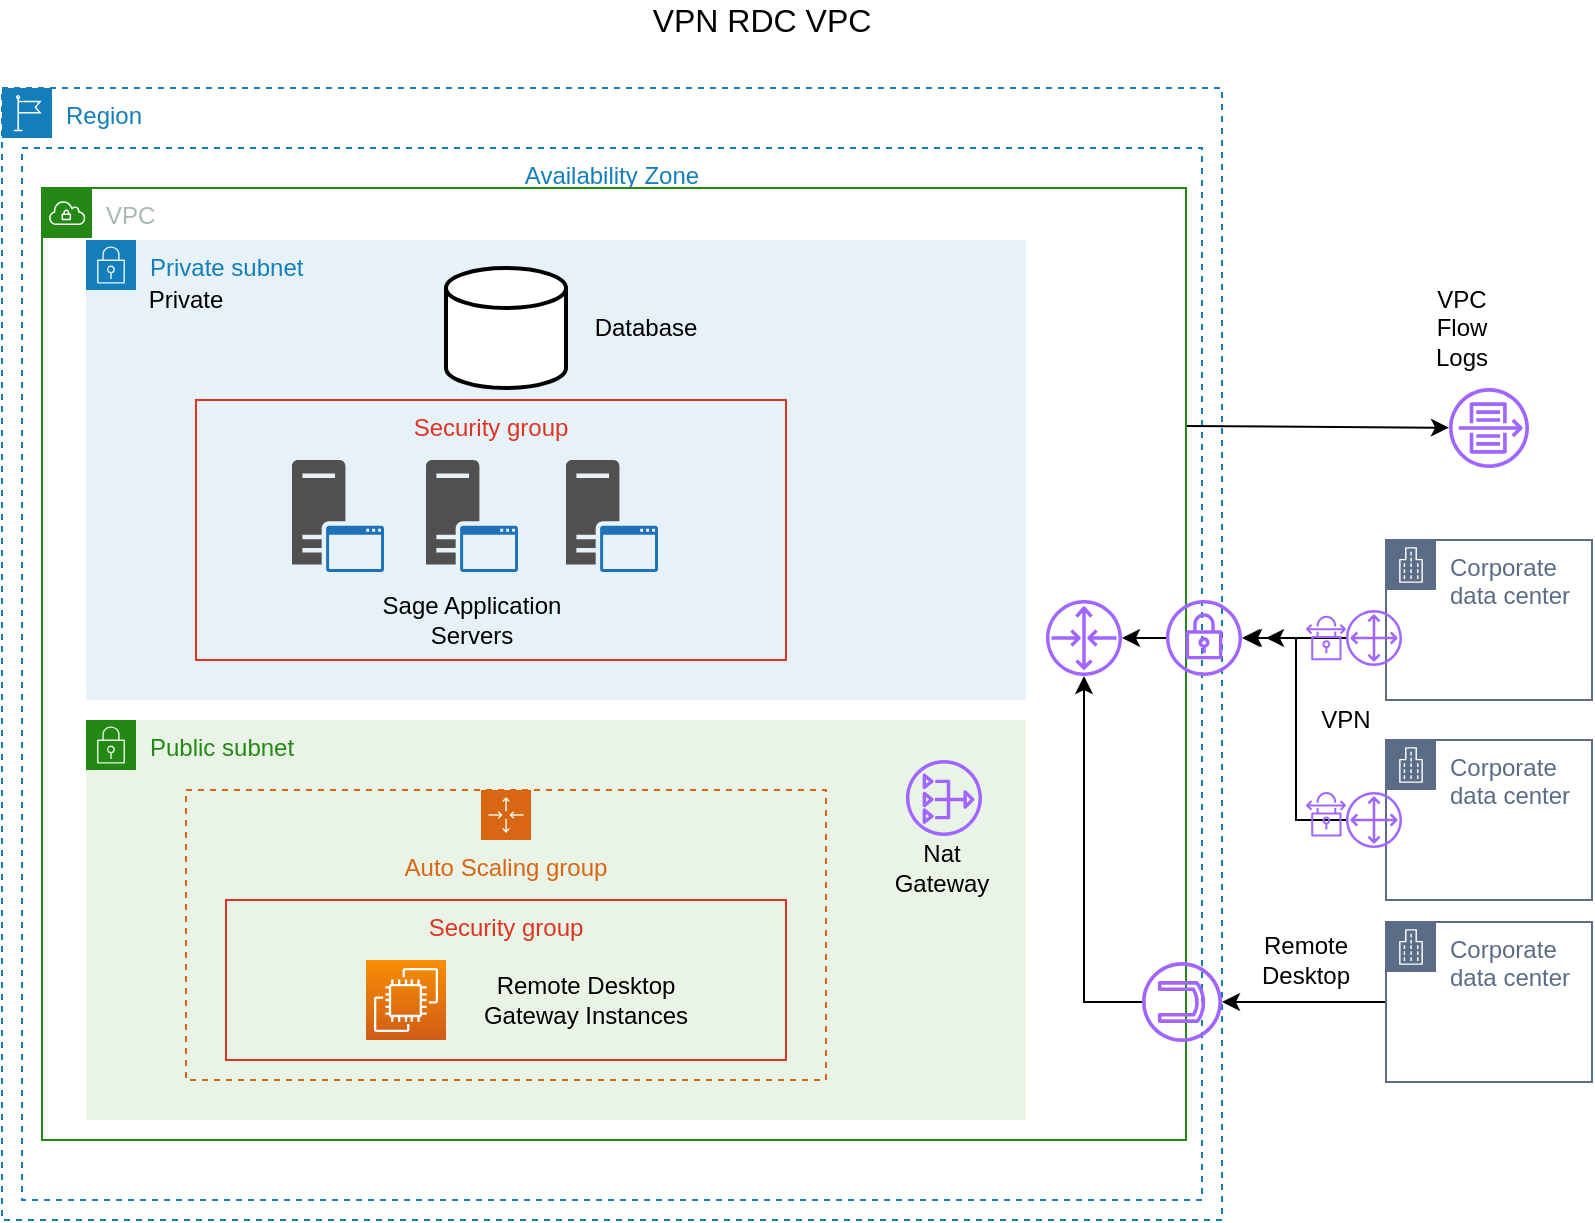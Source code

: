 <mxfile version="15.3.2" type="github">
  <diagram id="Ng4vTh4RIxkkyutnl7do" name="Page-1">
    <mxGraphModel dx="1629" dy="903" grid="1" gridSize="10" guides="1" tooltips="1" connect="1" arrows="1" fold="1" page="1" pageScale="1" pageWidth="850" pageHeight="1100" math="0" shadow="0">
      <root>
        <mxCell id="0" />
        <mxCell id="1" parent="0" />
        <mxCell id="VLrqjqYAiCNGpX6sq8kv-4" value="Private subnet" style="points=[[0,0],[0.25,0],[0.5,0],[0.75,0],[1,0],[1,0.25],[1,0.5],[1,0.75],[1,1],[0.75,1],[0.5,1],[0.25,1],[0,1],[0,0.75],[0,0.5],[0,0.25]];outlineConnect=0;gradientColor=none;html=1;whiteSpace=wrap;fontSize=12;fontStyle=0;shape=mxgraph.aws4.group;grIcon=mxgraph.aws4.group_security_group;grStroke=0;strokeColor=#147EBA;fillColor=#E6F2F8;verticalAlign=top;align=left;spacingLeft=30;fontColor=#147EBA;dashed=0;" vertex="1" parent="1">
          <mxGeometry x="80" y="140" width="470" height="230" as="geometry" />
        </mxCell>
        <mxCell id="3DtsWVznEwY_HvSgMNmU-1" value="Region" style="points=[[0,0],[0.25,0],[0.5,0],[0.75,0],[1,0],[1,0.25],[1,0.5],[1,0.75],[1,1],[0.75,1],[0.5,1],[0.25,1],[0,1],[0,0.75],[0,0.5],[0,0.25]];outlineConnect=0;gradientColor=none;html=1;whiteSpace=wrap;fontSize=12;fontStyle=0;shape=mxgraph.aws4.group;grIcon=mxgraph.aws4.group_region;strokeColor=#147EBA;fillColor=none;verticalAlign=top;align=left;spacingLeft=30;fontColor=#147EBA;dashed=1;" parent="1" vertex="1">
          <mxGeometry x="38" y="64" width="610" height="566" as="geometry" />
        </mxCell>
        <mxCell id="3DtsWVznEwY_HvSgMNmU-7" value="Availability Zone" style="fillColor=none;strokeColor=#147EBA;dashed=1;verticalAlign=top;fontStyle=0;fontColor=#147EBA;" parent="1" vertex="1">
          <mxGeometry x="48" y="94" width="590" height="526" as="geometry" />
        </mxCell>
        <mxCell id="3DtsWVznEwY_HvSgMNmU-8" style="edgeStyle=none;rounded=0;orthogonalLoop=1;jettySize=auto;html=1;exitX=1;exitY=0.25;exitDx=0;exitDy=0;shadow=0;" parent="1" source="3DtsWVznEwY_HvSgMNmU-9" target="3DtsWVznEwY_HvSgMNmU-45" edge="1">
          <mxGeometry relative="1" as="geometry">
            <Array as="points" />
          </mxGeometry>
        </mxCell>
        <mxCell id="3DtsWVznEwY_HvSgMNmU-9" value="VPC" style="points=[[0,0],[0.25,0],[0.5,0],[0.75,0],[1,0],[1,0.25],[1,0.5],[1,0.75],[1,1],[0.75,1],[0.5,1],[0.25,1],[0,1],[0,0.75],[0,0.5],[0,0.25]];outlineConnect=0;gradientColor=none;html=1;whiteSpace=wrap;fontSize=12;fontStyle=0;shape=mxgraph.aws4.group;grIcon=mxgraph.aws4.group_vpc;strokeColor=#248814;fillColor=none;verticalAlign=top;align=left;spacingLeft=30;fontColor=#AAB7B8;dashed=0;" parent="1" vertex="1">
          <mxGeometry x="58" y="114" width="572" height="476" as="geometry" />
        </mxCell>
        <mxCell id="3DtsWVznEwY_HvSgMNmU-16" style="edgeStyle=none;rounded=0;orthogonalLoop=1;jettySize=auto;html=1;entryX=0;entryY=0.5;entryDx=0;entryDy=0;entryPerimeter=0;shadow=0;" parent="1" edge="1">
          <mxGeometry relative="1" as="geometry">
            <mxPoint x="718" y="303" as="sourcePoint" />
            <mxPoint x="718" y="303" as="targetPoint" />
          </mxGeometry>
        </mxCell>
        <mxCell id="3DtsWVznEwY_HvSgMNmU-19" value="Private" style="text;html=1;strokeColor=none;fillColor=none;align=center;verticalAlign=middle;whiteSpace=wrap;rounded=0;" parent="1" vertex="1">
          <mxGeometry x="100" y="160" width="60" height="20" as="geometry" />
        </mxCell>
        <mxCell id="3DtsWVznEwY_HvSgMNmU-45" value="" style="sketch=0;outlineConnect=0;fontColor=#232F3E;gradientColor=none;fillColor=#A166FF;strokeColor=none;dashed=0;verticalLabelPosition=bottom;verticalAlign=top;align=center;html=1;fontSize=12;fontStyle=0;aspect=fixed;pointerEvents=1;shape=mxgraph.aws4.flow_logs;" parent="1" vertex="1">
          <mxGeometry x="761.5" y="214" width="40" height="40" as="geometry" />
        </mxCell>
        <mxCell id="3DtsWVznEwY_HvSgMNmU-46" value="VPC Flow Logs" style="text;html=1;strokeColor=none;fillColor=none;align=center;verticalAlign=middle;whiteSpace=wrap;rounded=0;" parent="1" vertex="1">
          <mxGeometry x="748" y="174" width="40" height="20" as="geometry" />
        </mxCell>
        <mxCell id="3DtsWVznEwY_HvSgMNmU-47" value="&lt;font style=&quot;font-size: 16px&quot;&gt;VPN RDC VPC&lt;/font&gt;" style="text;html=1;strokeColor=none;fillColor=none;align=center;verticalAlign=middle;whiteSpace=wrap;rounded=0;" parent="1" vertex="1">
          <mxGeometry x="348" y="20" width="140" height="20" as="geometry" />
        </mxCell>
        <mxCell id="3DtsWVznEwY_HvSgMNmU-48" value="Corporate data center" style="points=[[0,0],[0.25,0],[0.5,0],[0.75,0],[1,0],[1,0.25],[1,0.5],[1,0.75],[1,1],[0.75,1],[0.5,1],[0.25,1],[0,1],[0,0.75],[0,0.5],[0,0.25]];outlineConnect=0;gradientColor=none;html=1;whiteSpace=wrap;fontSize=12;fontStyle=0;shape=mxgraph.aws4.group;grIcon=mxgraph.aws4.group_corporate_data_center;strokeColor=#5A6C86;fillColor=none;verticalAlign=top;align=left;spacingLeft=30;fontColor=#5A6C86;dashed=0;" parent="1" vertex="1">
          <mxGeometry x="730" y="290" width="103" height="80" as="geometry" />
        </mxCell>
        <mxCell id="3DtsWVznEwY_HvSgMNmU-49" value="Corporate data center" style="points=[[0,0],[0.25,0],[0.5,0],[0.75,0],[1,0],[1,0.25],[1,0.5],[1,0.75],[1,1],[0.75,1],[0.5,1],[0.25,1],[0,1],[0,0.75],[0,0.5],[0,0.25]];outlineConnect=0;gradientColor=none;html=1;whiteSpace=wrap;fontSize=12;fontStyle=0;shape=mxgraph.aws4.group;grIcon=mxgraph.aws4.group_corporate_data_center;strokeColor=#5A6C86;fillColor=none;verticalAlign=top;align=left;spacingLeft=30;fontColor=#5A6C86;dashed=0;" parent="1" vertex="1">
          <mxGeometry x="730" y="390" width="103" height="80" as="geometry" />
        </mxCell>
        <mxCell id="3DtsWVznEwY_HvSgMNmU-58" style="edgeStyle=orthogonalEdgeStyle;rounded=0;orthogonalLoop=1;jettySize=auto;html=1;" parent="1" source="3DtsWVznEwY_HvSgMNmU-51" edge="1">
          <mxGeometry relative="1" as="geometry">
            <mxPoint x="670" y="339" as="targetPoint" />
          </mxGeometry>
        </mxCell>
        <mxCell id="3DtsWVznEwY_HvSgMNmU-61" value="" style="edgeStyle=orthogonalEdgeStyle;rounded=0;orthogonalLoop=1;jettySize=auto;html=1;" parent="1" source="3DtsWVznEwY_HvSgMNmU-51" target="3DtsWVznEwY_HvSgMNmU-59" edge="1">
          <mxGeometry relative="1" as="geometry" />
        </mxCell>
        <mxCell id="3DtsWVznEwY_HvSgMNmU-51" value="" style="sketch=0;outlineConnect=0;fontColor=#232F3E;gradientColor=none;fillColor=#A166FF;strokeColor=none;dashed=0;verticalLabelPosition=bottom;verticalAlign=top;align=center;html=1;fontSize=12;fontStyle=0;aspect=fixed;pointerEvents=1;shape=mxgraph.aws4.customer_gateway;" parent="1" vertex="1">
          <mxGeometry x="710" y="325" width="28" height="28" as="geometry" />
        </mxCell>
        <mxCell id="3DtsWVznEwY_HvSgMNmU-55" style="edgeStyle=orthogonalEdgeStyle;rounded=0;orthogonalLoop=1;jettySize=auto;html=1;entryX=1;entryY=0.5;entryDx=0;entryDy=0;entryPerimeter=0;" parent="1" source="3DtsWVznEwY_HvSgMNmU-52" edge="1">
          <mxGeometry relative="1" as="geometry">
            <mxPoint x="659" y="339" as="targetPoint" />
            <Array as="points">
              <mxPoint x="685" y="430" />
              <mxPoint x="685" y="339" />
            </Array>
          </mxGeometry>
        </mxCell>
        <mxCell id="3DtsWVznEwY_HvSgMNmU-52" value="" style="sketch=0;outlineConnect=0;fontColor=#232F3E;gradientColor=none;fillColor=#A166FF;strokeColor=none;dashed=0;verticalLabelPosition=bottom;verticalAlign=top;align=center;html=1;fontSize=12;fontStyle=0;aspect=fixed;pointerEvents=1;shape=mxgraph.aws4.customer_gateway;" parent="1" vertex="1">
          <mxGeometry x="710" y="416" width="28" height="28" as="geometry" />
        </mxCell>
        <mxCell id="3DtsWVznEwY_HvSgMNmU-74" style="edgeStyle=orthogonalEdgeStyle;rounded=0;orthogonalLoop=1;jettySize=auto;html=1;" parent="1" source="3DtsWVznEwY_HvSgMNmU-59" target="3DtsWVznEwY_HvSgMNmU-73" edge="1">
          <mxGeometry relative="1" as="geometry" />
        </mxCell>
        <mxCell id="3DtsWVznEwY_HvSgMNmU-59" value="" style="sketch=0;outlineConnect=0;fontColor=#232F3E;gradientColor=none;fillColor=#A166FF;strokeColor=none;dashed=0;verticalLabelPosition=bottom;verticalAlign=top;align=center;html=1;fontSize=12;fontStyle=0;aspect=fixed;pointerEvents=1;shape=mxgraph.aws4.vpn_gateway;" parent="1" vertex="1">
          <mxGeometry x="620" y="320" width="38" height="38" as="geometry" />
        </mxCell>
        <mxCell id="3DtsWVznEwY_HvSgMNmU-60" value="" style="sketch=0;outlineConnect=0;fontColor=#232F3E;gradientColor=none;fillColor=#A166FF;strokeColor=none;dashed=0;verticalLabelPosition=bottom;verticalAlign=top;align=center;html=1;fontSize=12;fontStyle=0;aspect=fixed;pointerEvents=1;shape=mxgraph.aws4.vpn_connection;" parent="1" vertex="1">
          <mxGeometry x="690" y="327.85" width="20" height="22.29" as="geometry" />
        </mxCell>
        <mxCell id="3DtsWVznEwY_HvSgMNmU-62" value="" style="sketch=0;outlineConnect=0;fontColor=#232F3E;gradientColor=none;fillColor=#A166FF;strokeColor=none;dashed=0;verticalLabelPosition=bottom;verticalAlign=top;align=center;html=1;fontSize=12;fontStyle=0;aspect=fixed;pointerEvents=1;shape=mxgraph.aws4.vpn_connection;" parent="1" vertex="1">
          <mxGeometry x="690" y="416" width="20" height="22.29" as="geometry" />
        </mxCell>
        <mxCell id="3DtsWVznEwY_HvSgMNmU-64" value="" style="sketch=0;pointerEvents=1;shadow=0;dashed=0;html=1;strokeColor=none;fillColor=#505050;labelPosition=center;verticalLabelPosition=bottom;verticalAlign=top;outlineConnect=0;align=center;shape=mxgraph.office.servers.application_server_blue;" parent="1" vertex="1">
          <mxGeometry x="183" y="250" width="46" height="56" as="geometry" />
        </mxCell>
        <mxCell id="3DtsWVznEwY_HvSgMNmU-65" value="" style="sketch=0;pointerEvents=1;shadow=0;dashed=0;html=1;strokeColor=none;fillColor=#505050;labelPosition=center;verticalLabelPosition=bottom;verticalAlign=top;outlineConnect=0;align=center;shape=mxgraph.office.servers.application_server_blue;" parent="1" vertex="1">
          <mxGeometry x="250" y="250" width="46" height="56" as="geometry" />
        </mxCell>
        <mxCell id="3DtsWVznEwY_HvSgMNmU-66" value="" style="sketch=0;pointerEvents=1;shadow=0;dashed=0;html=1;strokeColor=none;fillColor=#505050;labelPosition=center;verticalLabelPosition=bottom;verticalAlign=top;outlineConnect=0;align=center;shape=mxgraph.office.servers.application_server_blue;" parent="1" vertex="1">
          <mxGeometry x="320" y="250" width="46" height="56" as="geometry" />
        </mxCell>
        <mxCell id="3DtsWVznEwY_HvSgMNmU-67" value="Sage Application&lt;br&gt;Servers" style="text;html=1;strokeColor=none;fillColor=none;align=center;verticalAlign=middle;whiteSpace=wrap;rounded=0;" parent="1" vertex="1">
          <mxGeometry x="183" y="320" width="180" height="20" as="geometry" />
        </mxCell>
        <mxCell id="3DtsWVznEwY_HvSgMNmU-68" value="" style="strokeWidth=2;html=1;shape=mxgraph.flowchart.database;whiteSpace=wrap;" parent="1" vertex="1">
          <mxGeometry x="260" y="154" width="60" height="60" as="geometry" />
        </mxCell>
        <mxCell id="3DtsWVznEwY_HvSgMNmU-69" value="Database" style="text;html=1;strokeColor=none;fillColor=none;align=center;verticalAlign=middle;whiteSpace=wrap;rounded=0;" parent="1" vertex="1">
          <mxGeometry x="320" y="174" width="80" height="20" as="geometry" />
        </mxCell>
        <mxCell id="3DtsWVznEwY_HvSgMNmU-73" value="" style="sketch=0;outlineConnect=0;fontColor=#232F3E;gradientColor=none;fillColor=#A166FF;strokeColor=none;dashed=0;verticalLabelPosition=bottom;verticalAlign=top;align=center;html=1;fontSize=12;fontStyle=0;aspect=fixed;pointerEvents=1;shape=mxgraph.aws4.router;" parent="1" vertex="1">
          <mxGeometry x="560" y="320" width="38" height="38" as="geometry" />
        </mxCell>
        <mxCell id="VLrqjqYAiCNGpX6sq8kv-2" value="VPN" style="text;html=1;strokeColor=none;fillColor=none;align=center;verticalAlign=middle;whiteSpace=wrap;rounded=0;" vertex="1" parent="1">
          <mxGeometry x="690" y="370" width="40" height="20" as="geometry" />
        </mxCell>
        <mxCell id="VLrqjqYAiCNGpX6sq8kv-5" value="Security group" style="fillColor=none;strokeColor=#DD3522;verticalAlign=top;fontStyle=0;fontColor=#DD3522;" vertex="1" parent="1">
          <mxGeometry x="135" y="220" width="295" height="130" as="geometry" />
        </mxCell>
        <mxCell id="VLrqjqYAiCNGpX6sq8kv-6" value="Public subnet" style="points=[[0,0],[0.25,0],[0.5,0],[0.75,0],[1,0],[1,0.25],[1,0.5],[1,0.75],[1,1],[0.75,1],[0.5,1],[0.25,1],[0,1],[0,0.75],[0,0.5],[0,0.25]];outlineConnect=0;gradientColor=none;html=1;whiteSpace=wrap;fontSize=12;fontStyle=0;shape=mxgraph.aws4.group;grIcon=mxgraph.aws4.group_security_group;grStroke=0;strokeColor=#248814;fillColor=#E9F3E6;verticalAlign=top;align=left;spacingLeft=30;fontColor=#248814;dashed=0;" vertex="1" parent="1">
          <mxGeometry x="80" y="380" width="470" height="200" as="geometry" />
        </mxCell>
        <mxCell id="VLrqjqYAiCNGpX6sq8kv-7" value="" style="sketch=0;outlineConnect=0;fontColor=#232F3E;gradientColor=none;fillColor=#A166FF;strokeColor=none;dashed=0;verticalLabelPosition=bottom;verticalAlign=top;align=center;html=1;fontSize=12;fontStyle=0;aspect=fixed;pointerEvents=1;shape=mxgraph.aws4.nat_gateway;" vertex="1" parent="1">
          <mxGeometry x="490" y="400" width="38" height="38" as="geometry" />
        </mxCell>
        <mxCell id="VLrqjqYAiCNGpX6sq8kv-9" value="Auto Scaling group" style="points=[[0,0],[0.25,0],[0.5,0],[0.75,0],[1,0],[1,0.25],[1,0.5],[1,0.75],[1,1],[0.75,1],[0.5,1],[0.25,1],[0,1],[0,0.75],[0,0.5],[0,0.25]];outlineConnect=0;gradientColor=none;html=1;whiteSpace=wrap;fontSize=12;fontStyle=0;shape=mxgraph.aws4.groupCenter;grIcon=mxgraph.aws4.group_auto_scaling_group;grStroke=1;strokeColor=#D86613;fillColor=none;verticalAlign=top;align=center;fontColor=#D86613;dashed=1;spacingTop=25;" vertex="1" parent="1">
          <mxGeometry x="130" y="415" width="320" height="145" as="geometry" />
        </mxCell>
        <mxCell id="VLrqjqYAiCNGpX6sq8kv-10" value="Security group" style="fillColor=none;strokeColor=#DD3522;verticalAlign=top;fontStyle=0;fontColor=#DD3522;" vertex="1" parent="1">
          <mxGeometry x="150" y="470" width="280" height="80" as="geometry" />
        </mxCell>
        <mxCell id="VLrqjqYAiCNGpX6sq8kv-11" value="" style="sketch=0;points=[[0,0,0],[0.25,0,0],[0.5,0,0],[0.75,0,0],[1,0,0],[0,1,0],[0.25,1,0],[0.5,1,0],[0.75,1,0],[1,1,0],[0,0.25,0],[0,0.5,0],[0,0.75,0],[1,0.25,0],[1,0.5,0],[1,0.75,0]];outlineConnect=0;fontColor=#232F3E;gradientColor=#F78E04;gradientDirection=north;fillColor=#D05C17;strokeColor=#ffffff;dashed=0;verticalLabelPosition=bottom;verticalAlign=top;align=center;html=1;fontSize=12;fontStyle=0;aspect=fixed;shape=mxgraph.aws4.resourceIcon;resIcon=mxgraph.aws4.ec2;" vertex="1" parent="1">
          <mxGeometry x="220" y="500" width="40" height="40" as="geometry" />
        </mxCell>
        <mxCell id="VLrqjqYAiCNGpX6sq8kv-12" value="Remote Desktop Gateway Instances" style="text;html=1;strokeColor=none;fillColor=none;align=center;verticalAlign=middle;whiteSpace=wrap;rounded=0;" vertex="1" parent="1">
          <mxGeometry x="270" y="510" width="120" height="20" as="geometry" />
        </mxCell>
        <mxCell id="VLrqjqYAiCNGpX6sq8kv-16" style="edgeStyle=orthogonalEdgeStyle;rounded=0;orthogonalLoop=1;jettySize=auto;html=1;" edge="1" parent="1" source="VLrqjqYAiCNGpX6sq8kv-13" target="3DtsWVznEwY_HvSgMNmU-73">
          <mxGeometry relative="1" as="geometry" />
        </mxCell>
        <mxCell id="VLrqjqYAiCNGpX6sq8kv-13" value="" style="sketch=0;outlineConnect=0;fontColor=#232F3E;gradientColor=none;fillColor=#A166FF;strokeColor=none;dashed=0;verticalLabelPosition=bottom;verticalAlign=top;align=center;html=1;fontSize=12;fontStyle=0;aspect=fixed;pointerEvents=1;shape=mxgraph.aws4.internet_gateway;rotation=90;" vertex="1" parent="1">
          <mxGeometry x="608" y="501" width="40" height="40" as="geometry" />
        </mxCell>
        <mxCell id="VLrqjqYAiCNGpX6sq8kv-15" style="edgeStyle=orthogonalEdgeStyle;rounded=0;orthogonalLoop=1;jettySize=auto;html=1;" edge="1" parent="1" source="VLrqjqYAiCNGpX6sq8kv-14" target="VLrqjqYAiCNGpX6sq8kv-13">
          <mxGeometry relative="1" as="geometry" />
        </mxCell>
        <mxCell id="VLrqjqYAiCNGpX6sq8kv-14" value="Corporate data center" style="points=[[0,0],[0.25,0],[0.5,0],[0.75,0],[1,0],[1,0.25],[1,0.5],[1,0.75],[1,1],[0.75,1],[0.5,1],[0.25,1],[0,1],[0,0.75],[0,0.5],[0,0.25]];outlineConnect=0;gradientColor=none;html=1;whiteSpace=wrap;fontSize=12;fontStyle=0;shape=mxgraph.aws4.group;grIcon=mxgraph.aws4.group_corporate_data_center;strokeColor=#5A6C86;fillColor=none;verticalAlign=top;align=left;spacingLeft=30;fontColor=#5A6C86;dashed=0;" vertex="1" parent="1">
          <mxGeometry x="730" y="481" width="103" height="80" as="geometry" />
        </mxCell>
        <mxCell id="VLrqjqYAiCNGpX6sq8kv-17" value="Nat Gateway" style="text;html=1;strokeColor=none;fillColor=none;align=center;verticalAlign=middle;whiteSpace=wrap;rounded=0;" vertex="1" parent="1">
          <mxGeometry x="488" y="444" width="40" height="20" as="geometry" />
        </mxCell>
        <mxCell id="VLrqjqYAiCNGpX6sq8kv-18" value="Remote Desktop" style="text;html=1;strokeColor=none;fillColor=none;align=center;verticalAlign=middle;whiteSpace=wrap;rounded=0;" vertex="1" parent="1">
          <mxGeometry x="670" y="490" width="40" height="20" as="geometry" />
        </mxCell>
      </root>
    </mxGraphModel>
  </diagram>
</mxfile>
